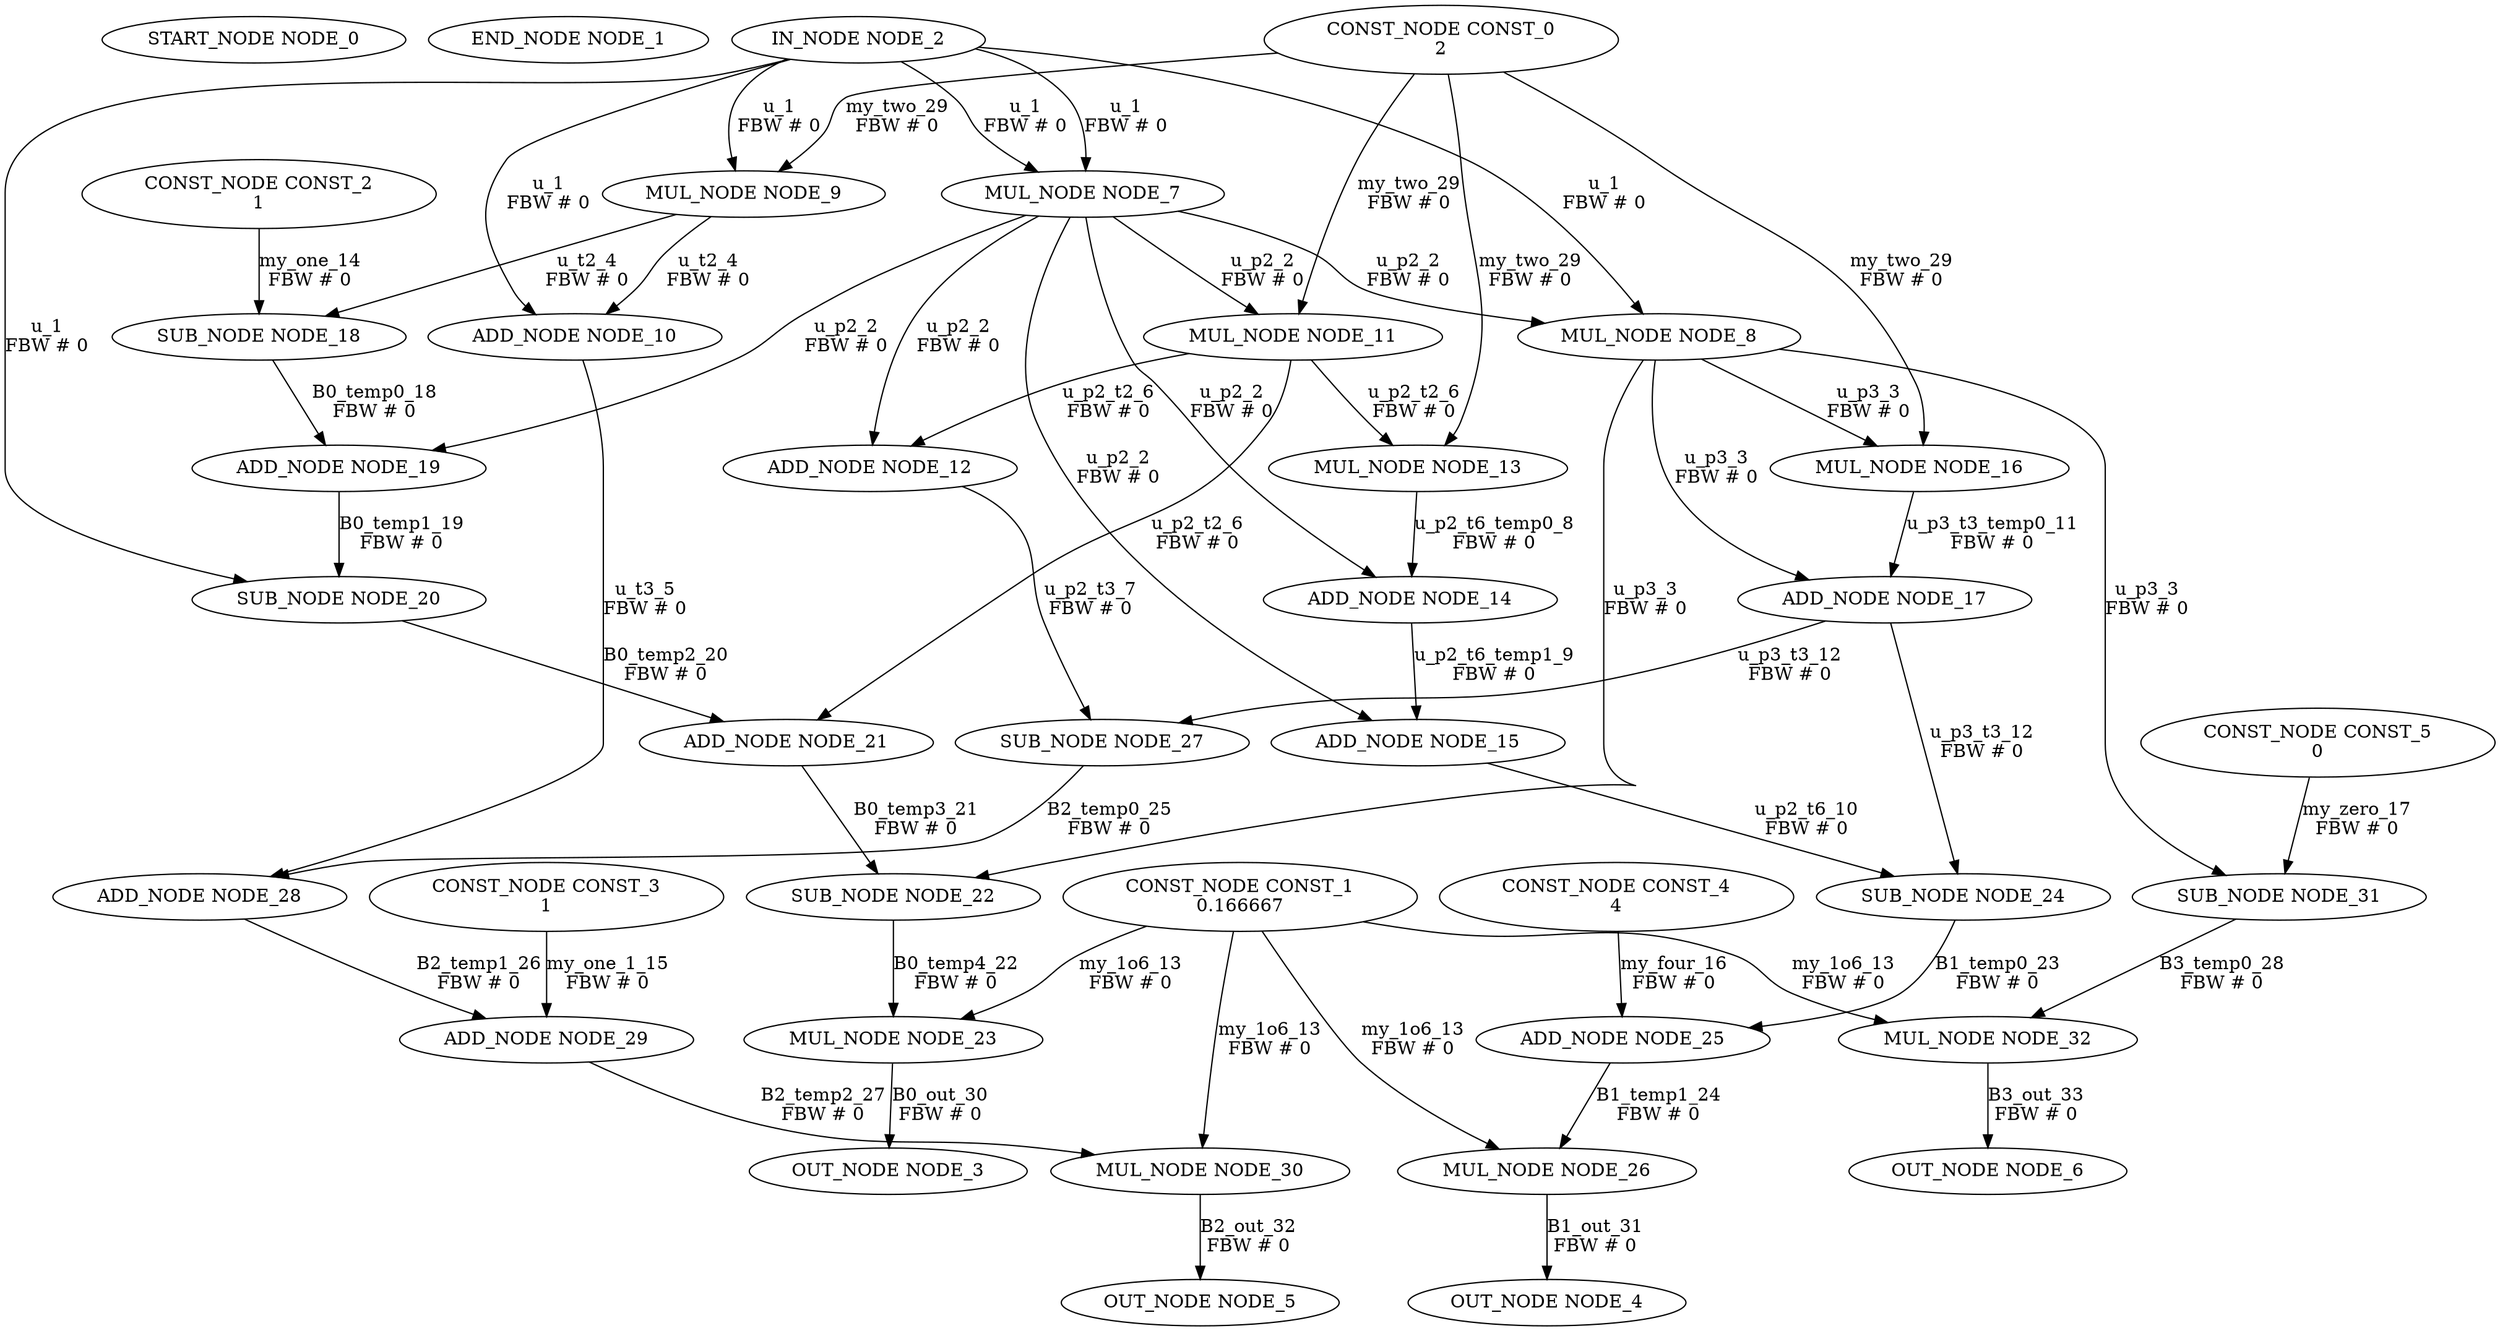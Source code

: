 digraph G {
NODE_0 [ label = "START_NODE NODE_0"];
NODE_1 [ label = "END_NODE NODE_1"];
NODE_2 [ label = "IN_NODE NODE_2"];
NODE_3 [ label = "OUT_NODE NODE_3"];
NODE_23->NODE_3 [ label = "B0_out_30\nFBW # 0"];
NODE_4 [ label = "OUT_NODE NODE_4"];
NODE_26->NODE_4 [ label = "B1_out_31\nFBW # 0"];
NODE_5 [ label = "OUT_NODE NODE_5"];
NODE_30->NODE_5 [ label = "B2_out_32\nFBW # 0"];
NODE_6 [ label = "OUT_NODE NODE_6"];
NODE_32->NODE_6 [ label = "B3_out_33\nFBW # 0"];
CONST_0 [ label = "CONST_NODE CONST_0\n2"];
NODE_7 [ label = "MUL_NODE NODE_7"];
NODE_2->NODE_7 [ label = "u_1\nFBW # 0"];
NODE_2->NODE_7 [ label = "u_1\nFBW # 0"];
NODE_8 [ label = "MUL_NODE NODE_8"];
NODE_7->NODE_8 [ label = "u_p2_2\nFBW # 0"];
NODE_2->NODE_8 [ label = "u_1\nFBW # 0"];
NODE_9 [ label = "MUL_NODE NODE_9"];
NODE_2->NODE_9 [ label = "u_1\nFBW # 0"];
CONST_0->NODE_9 [ label = "my_two_29\nFBW # 0"];
NODE_10 [ label = "ADD_NODE NODE_10"];
NODE_9->NODE_10 [ label = "u_t2_4\nFBW # 0"];
NODE_2->NODE_10 [ label = "u_1\nFBW # 0"];
NODE_11 [ label = "MUL_NODE NODE_11"];
NODE_7->NODE_11 [ label = "u_p2_2\nFBW # 0"];
CONST_0->NODE_11 [ label = "my_two_29\nFBW # 0"];
NODE_12 [ label = "ADD_NODE NODE_12"];
NODE_11->NODE_12 [ label = "u_p2_t2_6\nFBW # 0"];
NODE_7->NODE_12 [ label = "u_p2_2\nFBW # 0"];
NODE_13 [ label = "MUL_NODE NODE_13"];
NODE_11->NODE_13 [ label = "u_p2_t2_6\nFBW # 0"];
CONST_0->NODE_13 [ label = "my_two_29\nFBW # 0"];
NODE_14 [ label = "ADD_NODE NODE_14"];
NODE_13->NODE_14 [ label = "u_p2_t6_temp0_8\nFBW # 0"];
NODE_7->NODE_14 [ label = "u_p2_2\nFBW # 0"];
NODE_15 [ label = "ADD_NODE NODE_15"];
NODE_14->NODE_15 [ label = "u_p2_t6_temp1_9\nFBW # 0"];
NODE_7->NODE_15 [ label = "u_p2_2\nFBW # 0"];
NODE_16 [ label = "MUL_NODE NODE_16"];
NODE_8->NODE_16 [ label = "u_p3_3\nFBW # 0"];
CONST_0->NODE_16 [ label = "my_two_29\nFBW # 0"];
NODE_17 [ label = "ADD_NODE NODE_17"];
NODE_16->NODE_17 [ label = "u_p3_t3_temp0_11\nFBW # 0"];
NODE_8->NODE_17 [ label = "u_p3_3\nFBW # 0"];
CONST_1 [ label = "CONST_NODE CONST_1\n0.166667"];
CONST_2 [ label = "CONST_NODE CONST_2\n1"];
CONST_3 [ label = "CONST_NODE CONST_3\n1"];
CONST_4 [ label = "CONST_NODE CONST_4\n4"];
CONST_5 [ label = "CONST_NODE CONST_5\n0"];
NODE_18 [ label = "SUB_NODE NODE_18"];
CONST_2->NODE_18 [ label = "my_one_14\nFBW # 0"];
NODE_9->NODE_18 [ label = "u_t2_4\nFBW # 0"];
NODE_19 [ label = "ADD_NODE NODE_19"];
NODE_18->NODE_19 [ label = "B0_temp0_18\nFBW # 0"];
NODE_7->NODE_19 [ label = "u_p2_2\nFBW # 0"];
NODE_20 [ label = "SUB_NODE NODE_20"];
NODE_19->NODE_20 [ label = "B0_temp1_19\nFBW # 0"];
NODE_2->NODE_20 [ label = "u_1\nFBW # 0"];
NODE_21 [ label = "ADD_NODE NODE_21"];
NODE_20->NODE_21 [ label = "B0_temp2_20\nFBW # 0"];
NODE_11->NODE_21 [ label = "u_p2_t2_6\nFBW # 0"];
NODE_22 [ label = "SUB_NODE NODE_22"];
NODE_21->NODE_22 [ label = "B0_temp3_21\nFBW # 0"];
NODE_8->NODE_22 [ label = "u_p3_3\nFBW # 0"];
NODE_23 [ label = "MUL_NODE NODE_23"];
NODE_22->NODE_23 [ label = "B0_temp4_22\nFBW # 0"];
CONST_1->NODE_23 [ label = "my_1o6_13\nFBW # 0"];
NODE_24 [ label = "SUB_NODE NODE_24"];
NODE_17->NODE_24 [ label = "u_p3_t3_12\nFBW # 0"];
NODE_15->NODE_24 [ label = "u_p2_t6_10\nFBW # 0"];
NODE_25 [ label = "ADD_NODE NODE_25"];
NODE_24->NODE_25 [ label = "B1_temp0_23\nFBW # 0"];
CONST_4->NODE_25 [ label = "my_four_16\nFBW # 0"];
NODE_26 [ label = "MUL_NODE NODE_26"];
NODE_25->NODE_26 [ label = "B1_temp1_24\nFBW # 0"];
CONST_1->NODE_26 [ label = "my_1o6_13\nFBW # 0"];
NODE_27 [ label = "SUB_NODE NODE_27"];
NODE_12->NODE_27 [ label = "u_p2_t3_7\nFBW # 0"];
NODE_17->NODE_27 [ label = "u_p3_t3_12\nFBW # 0"];
NODE_28 [ label = "ADD_NODE NODE_28"];
NODE_27->NODE_28 [ label = "B2_temp0_25\nFBW # 0"];
NODE_10->NODE_28 [ label = "u_t3_5\nFBW # 0"];
NODE_29 [ label = "ADD_NODE NODE_29"];
NODE_28->NODE_29 [ label = "B2_temp1_26\nFBW # 0"];
CONST_3->NODE_29 [ label = "my_one_1_15\nFBW # 0"];
NODE_30 [ label = "MUL_NODE NODE_30"];
NODE_29->NODE_30 [ label = "B2_temp2_27\nFBW # 0"];
CONST_1->NODE_30 [ label = "my_1o6_13\nFBW # 0"];
NODE_31 [ label = "SUB_NODE NODE_31"];
CONST_5->NODE_31 [ label = "my_zero_17\nFBW # 0"];
NODE_8->NODE_31 [ label = "u_p3_3\nFBW # 0"];
NODE_32 [ label = "MUL_NODE NODE_32"];
NODE_31->NODE_32 [ label = "B3_temp0_28\nFBW # 0"];
CONST_1->NODE_32 [ label = "my_1o6_13\nFBW # 0"];
}
